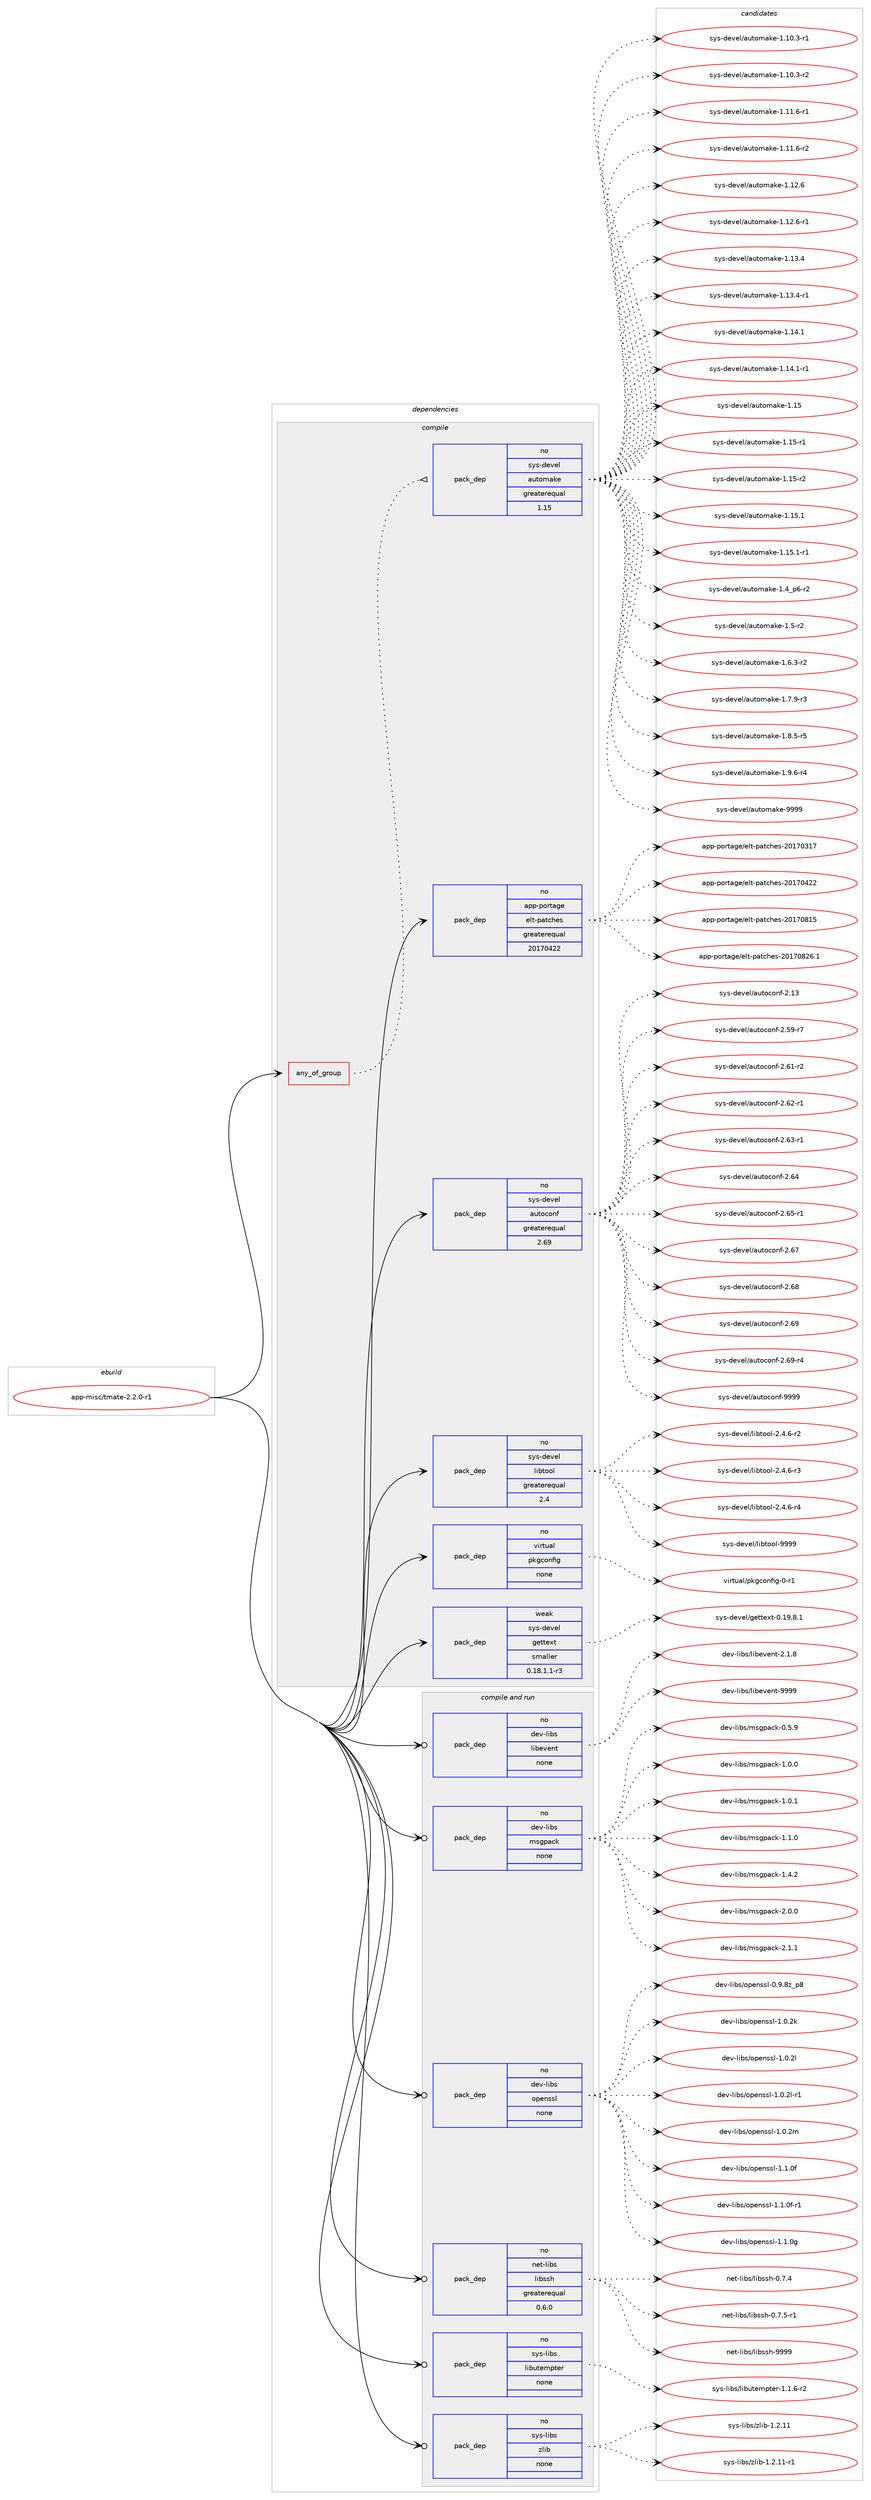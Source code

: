 digraph prolog {

# *************
# Graph options
# *************

newrank=true;
concentrate=true;
compound=true;
graph [rankdir=LR,fontname=Helvetica,fontsize=10,ranksep=1.5];#, ranksep=2.5, nodesep=0.2];
edge  [arrowhead=vee];
node  [fontname=Helvetica,fontsize=10];

# **********
# The ebuild
# **********

subgraph cluster_leftcol {
color=gray;
rank=same;
label=<<i>ebuild</i>>;
id [label="app-misc/tmate-2.2.0-r1", color=red, width=4, href="../app-misc/tmate-2.2.0-r1.svg"];
}

# ****************
# The dependencies
# ****************

subgraph cluster_midcol {
color=gray;
label=<<i>dependencies</i>>;
subgraph cluster_compile {
fillcolor="#eeeeee";
style=filled;
label=<<i>compile</i>>;
subgraph any783 {
dependency48099 [label=<<TABLE BORDER="0" CELLBORDER="1" CELLSPACING="0" CELLPADDING="4"><TR><TD CELLPADDING="10">any_of_group</TD></TR></TABLE>>, shape=none, color=red];subgraph pack34486 {
dependency48100 [label=<<TABLE BORDER="0" CELLBORDER="1" CELLSPACING="0" CELLPADDING="4" WIDTH="220"><TR><TD ROWSPAN="6" CELLPADDING="30">pack_dep</TD></TR><TR><TD WIDTH="110">no</TD></TR><TR><TD>sys-devel</TD></TR><TR><TD>automake</TD></TR><TR><TD>greaterequal</TD></TR><TR><TD>1.15</TD></TR></TABLE>>, shape=none, color=blue];
}
dependency48099:e -> dependency48100:w [weight=20,style="dotted",arrowhead="oinv"];
}
id:e -> dependency48099:w [weight=20,style="solid",arrowhead="vee"];
subgraph pack34487 {
dependency48101 [label=<<TABLE BORDER="0" CELLBORDER="1" CELLSPACING="0" CELLPADDING="4" WIDTH="220"><TR><TD ROWSPAN="6" CELLPADDING="30">pack_dep</TD></TR><TR><TD WIDTH="110">no</TD></TR><TR><TD>app-portage</TD></TR><TR><TD>elt-patches</TD></TR><TR><TD>greaterequal</TD></TR><TR><TD>20170422</TD></TR></TABLE>>, shape=none, color=blue];
}
id:e -> dependency48101:w [weight=20,style="solid",arrowhead="vee"];
subgraph pack34488 {
dependency48102 [label=<<TABLE BORDER="0" CELLBORDER="1" CELLSPACING="0" CELLPADDING="4" WIDTH="220"><TR><TD ROWSPAN="6" CELLPADDING="30">pack_dep</TD></TR><TR><TD WIDTH="110">no</TD></TR><TR><TD>sys-devel</TD></TR><TR><TD>autoconf</TD></TR><TR><TD>greaterequal</TD></TR><TR><TD>2.69</TD></TR></TABLE>>, shape=none, color=blue];
}
id:e -> dependency48102:w [weight=20,style="solid",arrowhead="vee"];
subgraph pack34489 {
dependency48103 [label=<<TABLE BORDER="0" CELLBORDER="1" CELLSPACING="0" CELLPADDING="4" WIDTH="220"><TR><TD ROWSPAN="6" CELLPADDING="30">pack_dep</TD></TR><TR><TD WIDTH="110">no</TD></TR><TR><TD>sys-devel</TD></TR><TR><TD>libtool</TD></TR><TR><TD>greaterequal</TD></TR><TR><TD>2.4</TD></TR></TABLE>>, shape=none, color=blue];
}
id:e -> dependency48103:w [weight=20,style="solid",arrowhead="vee"];
subgraph pack34490 {
dependency48104 [label=<<TABLE BORDER="0" CELLBORDER="1" CELLSPACING="0" CELLPADDING="4" WIDTH="220"><TR><TD ROWSPAN="6" CELLPADDING="30">pack_dep</TD></TR><TR><TD WIDTH="110">no</TD></TR><TR><TD>virtual</TD></TR><TR><TD>pkgconfig</TD></TR><TR><TD>none</TD></TR><TR><TD></TD></TR></TABLE>>, shape=none, color=blue];
}
id:e -> dependency48104:w [weight=20,style="solid",arrowhead="vee"];
subgraph pack34491 {
dependency48105 [label=<<TABLE BORDER="0" CELLBORDER="1" CELLSPACING="0" CELLPADDING="4" WIDTH="220"><TR><TD ROWSPAN="6" CELLPADDING="30">pack_dep</TD></TR><TR><TD WIDTH="110">weak</TD></TR><TR><TD>sys-devel</TD></TR><TR><TD>gettext</TD></TR><TR><TD>smaller</TD></TR><TR><TD>0.18.1.1-r3</TD></TR></TABLE>>, shape=none, color=blue];
}
id:e -> dependency48105:w [weight=20,style="solid",arrowhead="vee"];
}
subgraph cluster_compileandrun {
fillcolor="#eeeeee";
style=filled;
label=<<i>compile and run</i>>;
subgraph pack34492 {
dependency48106 [label=<<TABLE BORDER="0" CELLBORDER="1" CELLSPACING="0" CELLPADDING="4" WIDTH="220"><TR><TD ROWSPAN="6" CELLPADDING="30">pack_dep</TD></TR><TR><TD WIDTH="110">no</TD></TR><TR><TD>dev-libs</TD></TR><TR><TD>libevent</TD></TR><TR><TD>none</TD></TR><TR><TD></TD></TR></TABLE>>, shape=none, color=blue];
}
id:e -> dependency48106:w [weight=20,style="solid",arrowhead="odotvee"];
subgraph pack34493 {
dependency48107 [label=<<TABLE BORDER="0" CELLBORDER="1" CELLSPACING="0" CELLPADDING="4" WIDTH="220"><TR><TD ROWSPAN="6" CELLPADDING="30">pack_dep</TD></TR><TR><TD WIDTH="110">no</TD></TR><TR><TD>dev-libs</TD></TR><TR><TD>msgpack</TD></TR><TR><TD>none</TD></TR><TR><TD></TD></TR></TABLE>>, shape=none, color=blue];
}
id:e -> dependency48107:w [weight=20,style="solid",arrowhead="odotvee"];
subgraph pack34494 {
dependency48108 [label=<<TABLE BORDER="0" CELLBORDER="1" CELLSPACING="0" CELLPADDING="4" WIDTH="220"><TR><TD ROWSPAN="6" CELLPADDING="30">pack_dep</TD></TR><TR><TD WIDTH="110">no</TD></TR><TR><TD>dev-libs</TD></TR><TR><TD>openssl</TD></TR><TR><TD>none</TD></TR><TR><TD></TD></TR></TABLE>>, shape=none, color=blue];
}
id:e -> dependency48108:w [weight=20,style="solid",arrowhead="odotvee"];
subgraph pack34495 {
dependency48109 [label=<<TABLE BORDER="0" CELLBORDER="1" CELLSPACING="0" CELLPADDING="4" WIDTH="220"><TR><TD ROWSPAN="6" CELLPADDING="30">pack_dep</TD></TR><TR><TD WIDTH="110">no</TD></TR><TR><TD>net-libs</TD></TR><TR><TD>libssh</TD></TR><TR><TD>greaterequal</TD></TR><TR><TD>0.6.0</TD></TR></TABLE>>, shape=none, color=blue];
}
id:e -> dependency48109:w [weight=20,style="solid",arrowhead="odotvee"];
subgraph pack34496 {
dependency48110 [label=<<TABLE BORDER="0" CELLBORDER="1" CELLSPACING="0" CELLPADDING="4" WIDTH="220"><TR><TD ROWSPAN="6" CELLPADDING="30">pack_dep</TD></TR><TR><TD WIDTH="110">no</TD></TR><TR><TD>sys-libs</TD></TR><TR><TD>libutempter</TD></TR><TR><TD>none</TD></TR><TR><TD></TD></TR></TABLE>>, shape=none, color=blue];
}
id:e -> dependency48110:w [weight=20,style="solid",arrowhead="odotvee"];
subgraph pack34497 {
dependency48111 [label=<<TABLE BORDER="0" CELLBORDER="1" CELLSPACING="0" CELLPADDING="4" WIDTH="220"><TR><TD ROWSPAN="6" CELLPADDING="30">pack_dep</TD></TR><TR><TD WIDTH="110">no</TD></TR><TR><TD>sys-libs</TD></TR><TR><TD>zlib</TD></TR><TR><TD>none</TD></TR><TR><TD></TD></TR></TABLE>>, shape=none, color=blue];
}
id:e -> dependency48111:w [weight=20,style="solid",arrowhead="odotvee"];
}
subgraph cluster_run {
fillcolor="#eeeeee";
style=filled;
label=<<i>run</i>>;
}
}

# **************
# The candidates
# **************

subgraph cluster_choices {
rank=same;
color=gray;
label=<<i>candidates</i>>;

subgraph choice34486 {
color=black;
nodesep=1;
choice11512111545100101118101108479711711611110997107101454946494846514511449 [label="sys-devel/automake-1.10.3-r1", color=red, width=4,href="../sys-devel/automake-1.10.3-r1.svg"];
choice11512111545100101118101108479711711611110997107101454946494846514511450 [label="sys-devel/automake-1.10.3-r2", color=red, width=4,href="../sys-devel/automake-1.10.3-r2.svg"];
choice11512111545100101118101108479711711611110997107101454946494946544511449 [label="sys-devel/automake-1.11.6-r1", color=red, width=4,href="../sys-devel/automake-1.11.6-r1.svg"];
choice11512111545100101118101108479711711611110997107101454946494946544511450 [label="sys-devel/automake-1.11.6-r2", color=red, width=4,href="../sys-devel/automake-1.11.6-r2.svg"];
choice1151211154510010111810110847971171161111099710710145494649504654 [label="sys-devel/automake-1.12.6", color=red, width=4,href="../sys-devel/automake-1.12.6.svg"];
choice11512111545100101118101108479711711611110997107101454946495046544511449 [label="sys-devel/automake-1.12.6-r1", color=red, width=4,href="../sys-devel/automake-1.12.6-r1.svg"];
choice1151211154510010111810110847971171161111099710710145494649514652 [label="sys-devel/automake-1.13.4", color=red, width=4,href="../sys-devel/automake-1.13.4.svg"];
choice11512111545100101118101108479711711611110997107101454946495146524511449 [label="sys-devel/automake-1.13.4-r1", color=red, width=4,href="../sys-devel/automake-1.13.4-r1.svg"];
choice1151211154510010111810110847971171161111099710710145494649524649 [label="sys-devel/automake-1.14.1", color=red, width=4,href="../sys-devel/automake-1.14.1.svg"];
choice11512111545100101118101108479711711611110997107101454946495246494511449 [label="sys-devel/automake-1.14.1-r1", color=red, width=4,href="../sys-devel/automake-1.14.1-r1.svg"];
choice115121115451001011181011084797117116111109971071014549464953 [label="sys-devel/automake-1.15", color=red, width=4,href="../sys-devel/automake-1.15.svg"];
choice1151211154510010111810110847971171161111099710710145494649534511449 [label="sys-devel/automake-1.15-r1", color=red, width=4,href="../sys-devel/automake-1.15-r1.svg"];
choice1151211154510010111810110847971171161111099710710145494649534511450 [label="sys-devel/automake-1.15-r2", color=red, width=4,href="../sys-devel/automake-1.15-r2.svg"];
choice1151211154510010111810110847971171161111099710710145494649534649 [label="sys-devel/automake-1.15.1", color=red, width=4,href="../sys-devel/automake-1.15.1.svg"];
choice11512111545100101118101108479711711611110997107101454946495346494511449 [label="sys-devel/automake-1.15.1-r1", color=red, width=4,href="../sys-devel/automake-1.15.1-r1.svg"];
choice115121115451001011181011084797117116111109971071014549465295112544511450 [label="sys-devel/automake-1.4_p6-r2", color=red, width=4,href="../sys-devel/automake-1.4_p6-r2.svg"];
choice11512111545100101118101108479711711611110997107101454946534511450 [label="sys-devel/automake-1.5-r2", color=red, width=4,href="../sys-devel/automake-1.5-r2.svg"];
choice115121115451001011181011084797117116111109971071014549465446514511450 [label="sys-devel/automake-1.6.3-r2", color=red, width=4,href="../sys-devel/automake-1.6.3-r2.svg"];
choice115121115451001011181011084797117116111109971071014549465546574511451 [label="sys-devel/automake-1.7.9-r3", color=red, width=4,href="../sys-devel/automake-1.7.9-r3.svg"];
choice115121115451001011181011084797117116111109971071014549465646534511453 [label="sys-devel/automake-1.8.5-r5", color=red, width=4,href="../sys-devel/automake-1.8.5-r5.svg"];
choice115121115451001011181011084797117116111109971071014549465746544511452 [label="sys-devel/automake-1.9.6-r4", color=red, width=4,href="../sys-devel/automake-1.9.6-r4.svg"];
choice115121115451001011181011084797117116111109971071014557575757 [label="sys-devel/automake-9999", color=red, width=4,href="../sys-devel/automake-9999.svg"];
dependency48100:e -> choice11512111545100101118101108479711711611110997107101454946494846514511449:w [style=dotted,weight="100"];
dependency48100:e -> choice11512111545100101118101108479711711611110997107101454946494846514511450:w [style=dotted,weight="100"];
dependency48100:e -> choice11512111545100101118101108479711711611110997107101454946494946544511449:w [style=dotted,weight="100"];
dependency48100:e -> choice11512111545100101118101108479711711611110997107101454946494946544511450:w [style=dotted,weight="100"];
dependency48100:e -> choice1151211154510010111810110847971171161111099710710145494649504654:w [style=dotted,weight="100"];
dependency48100:e -> choice11512111545100101118101108479711711611110997107101454946495046544511449:w [style=dotted,weight="100"];
dependency48100:e -> choice1151211154510010111810110847971171161111099710710145494649514652:w [style=dotted,weight="100"];
dependency48100:e -> choice11512111545100101118101108479711711611110997107101454946495146524511449:w [style=dotted,weight="100"];
dependency48100:e -> choice1151211154510010111810110847971171161111099710710145494649524649:w [style=dotted,weight="100"];
dependency48100:e -> choice11512111545100101118101108479711711611110997107101454946495246494511449:w [style=dotted,weight="100"];
dependency48100:e -> choice115121115451001011181011084797117116111109971071014549464953:w [style=dotted,weight="100"];
dependency48100:e -> choice1151211154510010111810110847971171161111099710710145494649534511449:w [style=dotted,weight="100"];
dependency48100:e -> choice1151211154510010111810110847971171161111099710710145494649534511450:w [style=dotted,weight="100"];
dependency48100:e -> choice1151211154510010111810110847971171161111099710710145494649534649:w [style=dotted,weight="100"];
dependency48100:e -> choice11512111545100101118101108479711711611110997107101454946495346494511449:w [style=dotted,weight="100"];
dependency48100:e -> choice115121115451001011181011084797117116111109971071014549465295112544511450:w [style=dotted,weight="100"];
dependency48100:e -> choice11512111545100101118101108479711711611110997107101454946534511450:w [style=dotted,weight="100"];
dependency48100:e -> choice115121115451001011181011084797117116111109971071014549465446514511450:w [style=dotted,weight="100"];
dependency48100:e -> choice115121115451001011181011084797117116111109971071014549465546574511451:w [style=dotted,weight="100"];
dependency48100:e -> choice115121115451001011181011084797117116111109971071014549465646534511453:w [style=dotted,weight="100"];
dependency48100:e -> choice115121115451001011181011084797117116111109971071014549465746544511452:w [style=dotted,weight="100"];
dependency48100:e -> choice115121115451001011181011084797117116111109971071014557575757:w [style=dotted,weight="100"];
}
subgraph choice34487 {
color=black;
nodesep=1;
choice97112112451121111141169710310147101108116451129711699104101115455048495548514955 [label="app-portage/elt-patches-20170317", color=red, width=4,href="../app-portage/elt-patches-20170317.svg"];
choice97112112451121111141169710310147101108116451129711699104101115455048495548525050 [label="app-portage/elt-patches-20170422", color=red, width=4,href="../app-portage/elt-patches-20170422.svg"];
choice97112112451121111141169710310147101108116451129711699104101115455048495548564953 [label="app-portage/elt-patches-20170815", color=red, width=4,href="../app-portage/elt-patches-20170815.svg"];
choice971121124511211111411697103101471011081164511297116991041011154550484955485650544649 [label="app-portage/elt-patches-20170826.1", color=red, width=4,href="../app-portage/elt-patches-20170826.1.svg"];
dependency48101:e -> choice97112112451121111141169710310147101108116451129711699104101115455048495548514955:w [style=dotted,weight="100"];
dependency48101:e -> choice97112112451121111141169710310147101108116451129711699104101115455048495548525050:w [style=dotted,weight="100"];
dependency48101:e -> choice97112112451121111141169710310147101108116451129711699104101115455048495548564953:w [style=dotted,weight="100"];
dependency48101:e -> choice971121124511211111411697103101471011081164511297116991041011154550484955485650544649:w [style=dotted,weight="100"];
}
subgraph choice34488 {
color=black;
nodesep=1;
choice115121115451001011181011084797117116111991111101024550464951 [label="sys-devel/autoconf-2.13", color=red, width=4,href="../sys-devel/autoconf-2.13.svg"];
choice1151211154510010111810110847971171161119911111010245504653574511455 [label="sys-devel/autoconf-2.59-r7", color=red, width=4,href="../sys-devel/autoconf-2.59-r7.svg"];
choice1151211154510010111810110847971171161119911111010245504654494511450 [label="sys-devel/autoconf-2.61-r2", color=red, width=4,href="../sys-devel/autoconf-2.61-r2.svg"];
choice1151211154510010111810110847971171161119911111010245504654504511449 [label="sys-devel/autoconf-2.62-r1", color=red, width=4,href="../sys-devel/autoconf-2.62-r1.svg"];
choice1151211154510010111810110847971171161119911111010245504654514511449 [label="sys-devel/autoconf-2.63-r1", color=red, width=4,href="../sys-devel/autoconf-2.63-r1.svg"];
choice115121115451001011181011084797117116111991111101024550465452 [label="sys-devel/autoconf-2.64", color=red, width=4,href="../sys-devel/autoconf-2.64.svg"];
choice1151211154510010111810110847971171161119911111010245504654534511449 [label="sys-devel/autoconf-2.65-r1", color=red, width=4,href="../sys-devel/autoconf-2.65-r1.svg"];
choice115121115451001011181011084797117116111991111101024550465455 [label="sys-devel/autoconf-2.67", color=red, width=4,href="../sys-devel/autoconf-2.67.svg"];
choice115121115451001011181011084797117116111991111101024550465456 [label="sys-devel/autoconf-2.68", color=red, width=4,href="../sys-devel/autoconf-2.68.svg"];
choice115121115451001011181011084797117116111991111101024550465457 [label="sys-devel/autoconf-2.69", color=red, width=4,href="../sys-devel/autoconf-2.69.svg"];
choice1151211154510010111810110847971171161119911111010245504654574511452 [label="sys-devel/autoconf-2.69-r4", color=red, width=4,href="../sys-devel/autoconf-2.69-r4.svg"];
choice115121115451001011181011084797117116111991111101024557575757 [label="sys-devel/autoconf-9999", color=red, width=4,href="../sys-devel/autoconf-9999.svg"];
dependency48102:e -> choice115121115451001011181011084797117116111991111101024550464951:w [style=dotted,weight="100"];
dependency48102:e -> choice1151211154510010111810110847971171161119911111010245504653574511455:w [style=dotted,weight="100"];
dependency48102:e -> choice1151211154510010111810110847971171161119911111010245504654494511450:w [style=dotted,weight="100"];
dependency48102:e -> choice1151211154510010111810110847971171161119911111010245504654504511449:w [style=dotted,weight="100"];
dependency48102:e -> choice1151211154510010111810110847971171161119911111010245504654514511449:w [style=dotted,weight="100"];
dependency48102:e -> choice115121115451001011181011084797117116111991111101024550465452:w [style=dotted,weight="100"];
dependency48102:e -> choice1151211154510010111810110847971171161119911111010245504654534511449:w [style=dotted,weight="100"];
dependency48102:e -> choice115121115451001011181011084797117116111991111101024550465455:w [style=dotted,weight="100"];
dependency48102:e -> choice115121115451001011181011084797117116111991111101024550465456:w [style=dotted,weight="100"];
dependency48102:e -> choice115121115451001011181011084797117116111991111101024550465457:w [style=dotted,weight="100"];
dependency48102:e -> choice1151211154510010111810110847971171161119911111010245504654574511452:w [style=dotted,weight="100"];
dependency48102:e -> choice115121115451001011181011084797117116111991111101024557575757:w [style=dotted,weight="100"];
}
subgraph choice34489 {
color=black;
nodesep=1;
choice1151211154510010111810110847108105981161111111084550465246544511450 [label="sys-devel/libtool-2.4.6-r2", color=red, width=4,href="../sys-devel/libtool-2.4.6-r2.svg"];
choice1151211154510010111810110847108105981161111111084550465246544511451 [label="sys-devel/libtool-2.4.6-r3", color=red, width=4,href="../sys-devel/libtool-2.4.6-r3.svg"];
choice1151211154510010111810110847108105981161111111084550465246544511452 [label="sys-devel/libtool-2.4.6-r4", color=red, width=4,href="../sys-devel/libtool-2.4.6-r4.svg"];
choice1151211154510010111810110847108105981161111111084557575757 [label="sys-devel/libtool-9999", color=red, width=4,href="../sys-devel/libtool-9999.svg"];
dependency48103:e -> choice1151211154510010111810110847108105981161111111084550465246544511450:w [style=dotted,weight="100"];
dependency48103:e -> choice1151211154510010111810110847108105981161111111084550465246544511451:w [style=dotted,weight="100"];
dependency48103:e -> choice1151211154510010111810110847108105981161111111084550465246544511452:w [style=dotted,weight="100"];
dependency48103:e -> choice1151211154510010111810110847108105981161111111084557575757:w [style=dotted,weight="100"];
}
subgraph choice34490 {
color=black;
nodesep=1;
choice11810511411611797108471121071039911111010210510345484511449 [label="virtual/pkgconfig-0-r1", color=red, width=4,href="../virtual/pkgconfig-0-r1.svg"];
dependency48104:e -> choice11810511411611797108471121071039911111010210510345484511449:w [style=dotted,weight="100"];
}
subgraph choice34491 {
color=black;
nodesep=1;
choice1151211154510010111810110847103101116116101120116454846495746564649 [label="sys-devel/gettext-0.19.8.1", color=red, width=4,href="../sys-devel/gettext-0.19.8.1.svg"];
dependency48105:e -> choice1151211154510010111810110847103101116116101120116454846495746564649:w [style=dotted,weight="100"];
}
subgraph choice34492 {
color=black;
nodesep=1;
choice10010111845108105981154710810598101118101110116455046494656 [label="dev-libs/libevent-2.1.8", color=red, width=4,href="../dev-libs/libevent-2.1.8.svg"];
choice100101118451081059811547108105981011181011101164557575757 [label="dev-libs/libevent-9999", color=red, width=4,href="../dev-libs/libevent-9999.svg"];
dependency48106:e -> choice10010111845108105981154710810598101118101110116455046494656:w [style=dotted,weight="100"];
dependency48106:e -> choice100101118451081059811547108105981011181011101164557575757:w [style=dotted,weight="100"];
}
subgraph choice34493 {
color=black;
nodesep=1;
choice1001011184510810598115471091151031129799107454846534657 [label="dev-libs/msgpack-0.5.9", color=red, width=4,href="../dev-libs/msgpack-0.5.9.svg"];
choice1001011184510810598115471091151031129799107454946484648 [label="dev-libs/msgpack-1.0.0", color=red, width=4,href="../dev-libs/msgpack-1.0.0.svg"];
choice1001011184510810598115471091151031129799107454946484649 [label="dev-libs/msgpack-1.0.1", color=red, width=4,href="../dev-libs/msgpack-1.0.1.svg"];
choice1001011184510810598115471091151031129799107454946494648 [label="dev-libs/msgpack-1.1.0", color=red, width=4,href="../dev-libs/msgpack-1.1.0.svg"];
choice1001011184510810598115471091151031129799107454946524650 [label="dev-libs/msgpack-1.4.2", color=red, width=4,href="../dev-libs/msgpack-1.4.2.svg"];
choice1001011184510810598115471091151031129799107455046484648 [label="dev-libs/msgpack-2.0.0", color=red, width=4,href="../dev-libs/msgpack-2.0.0.svg"];
choice1001011184510810598115471091151031129799107455046494649 [label="dev-libs/msgpack-2.1.1", color=red, width=4,href="../dev-libs/msgpack-2.1.1.svg"];
dependency48107:e -> choice1001011184510810598115471091151031129799107454846534657:w [style=dotted,weight="100"];
dependency48107:e -> choice1001011184510810598115471091151031129799107454946484648:w [style=dotted,weight="100"];
dependency48107:e -> choice1001011184510810598115471091151031129799107454946484649:w [style=dotted,weight="100"];
dependency48107:e -> choice1001011184510810598115471091151031129799107454946494648:w [style=dotted,weight="100"];
dependency48107:e -> choice1001011184510810598115471091151031129799107454946524650:w [style=dotted,weight="100"];
dependency48107:e -> choice1001011184510810598115471091151031129799107455046484648:w [style=dotted,weight="100"];
dependency48107:e -> choice1001011184510810598115471091151031129799107455046494649:w [style=dotted,weight="100"];
}
subgraph choice34494 {
color=black;
nodesep=1;
choice1001011184510810598115471111121011101151151084548465746561229511256 [label="dev-libs/openssl-0.9.8z_p8", color=red, width=4,href="../dev-libs/openssl-0.9.8z_p8.svg"];
choice100101118451081059811547111112101110115115108454946484650107 [label="dev-libs/openssl-1.0.2k", color=red, width=4,href="../dev-libs/openssl-1.0.2k.svg"];
choice100101118451081059811547111112101110115115108454946484650108 [label="dev-libs/openssl-1.0.2l", color=red, width=4,href="../dev-libs/openssl-1.0.2l.svg"];
choice1001011184510810598115471111121011101151151084549464846501084511449 [label="dev-libs/openssl-1.0.2l-r1", color=red, width=4,href="../dev-libs/openssl-1.0.2l-r1.svg"];
choice100101118451081059811547111112101110115115108454946484650109 [label="dev-libs/openssl-1.0.2m", color=red, width=4,href="../dev-libs/openssl-1.0.2m.svg"];
choice100101118451081059811547111112101110115115108454946494648102 [label="dev-libs/openssl-1.1.0f", color=red, width=4,href="../dev-libs/openssl-1.1.0f.svg"];
choice1001011184510810598115471111121011101151151084549464946481024511449 [label="dev-libs/openssl-1.1.0f-r1", color=red, width=4,href="../dev-libs/openssl-1.1.0f-r1.svg"];
choice100101118451081059811547111112101110115115108454946494648103 [label="dev-libs/openssl-1.1.0g", color=red, width=4,href="../dev-libs/openssl-1.1.0g.svg"];
dependency48108:e -> choice1001011184510810598115471111121011101151151084548465746561229511256:w [style=dotted,weight="100"];
dependency48108:e -> choice100101118451081059811547111112101110115115108454946484650107:w [style=dotted,weight="100"];
dependency48108:e -> choice100101118451081059811547111112101110115115108454946484650108:w [style=dotted,weight="100"];
dependency48108:e -> choice1001011184510810598115471111121011101151151084549464846501084511449:w [style=dotted,weight="100"];
dependency48108:e -> choice100101118451081059811547111112101110115115108454946484650109:w [style=dotted,weight="100"];
dependency48108:e -> choice100101118451081059811547111112101110115115108454946494648102:w [style=dotted,weight="100"];
dependency48108:e -> choice1001011184510810598115471111121011101151151084549464946481024511449:w [style=dotted,weight="100"];
dependency48108:e -> choice100101118451081059811547111112101110115115108454946494648103:w [style=dotted,weight="100"];
}
subgraph choice34495 {
color=black;
nodesep=1;
choice11010111645108105981154710810598115115104454846554652 [label="net-libs/libssh-0.7.4", color=red, width=4,href="../net-libs/libssh-0.7.4.svg"];
choice110101116451081059811547108105981151151044548465546534511449 [label="net-libs/libssh-0.7.5-r1", color=red, width=4,href="../net-libs/libssh-0.7.5-r1.svg"];
choice110101116451081059811547108105981151151044557575757 [label="net-libs/libssh-9999", color=red, width=4,href="../net-libs/libssh-9999.svg"];
dependency48109:e -> choice11010111645108105981154710810598115115104454846554652:w [style=dotted,weight="100"];
dependency48109:e -> choice110101116451081059811547108105981151151044548465546534511449:w [style=dotted,weight="100"];
dependency48109:e -> choice110101116451081059811547108105981151151044557575757:w [style=dotted,weight="100"];
}
subgraph choice34496 {
color=black;
nodesep=1;
choice115121115451081059811547108105981171161011091121161011144549464946544511450 [label="sys-libs/libutempter-1.1.6-r2", color=red, width=4,href="../sys-libs/libutempter-1.1.6-r2.svg"];
dependency48110:e -> choice115121115451081059811547108105981171161011091121161011144549464946544511450:w [style=dotted,weight="100"];
}
subgraph choice34497 {
color=black;
nodesep=1;
choice1151211154510810598115471221081059845494650464949 [label="sys-libs/zlib-1.2.11", color=red, width=4,href="../sys-libs/zlib-1.2.11.svg"];
choice11512111545108105981154712210810598454946504649494511449 [label="sys-libs/zlib-1.2.11-r1", color=red, width=4,href="../sys-libs/zlib-1.2.11-r1.svg"];
dependency48111:e -> choice1151211154510810598115471221081059845494650464949:w [style=dotted,weight="100"];
dependency48111:e -> choice11512111545108105981154712210810598454946504649494511449:w [style=dotted,weight="100"];
}
}

}
